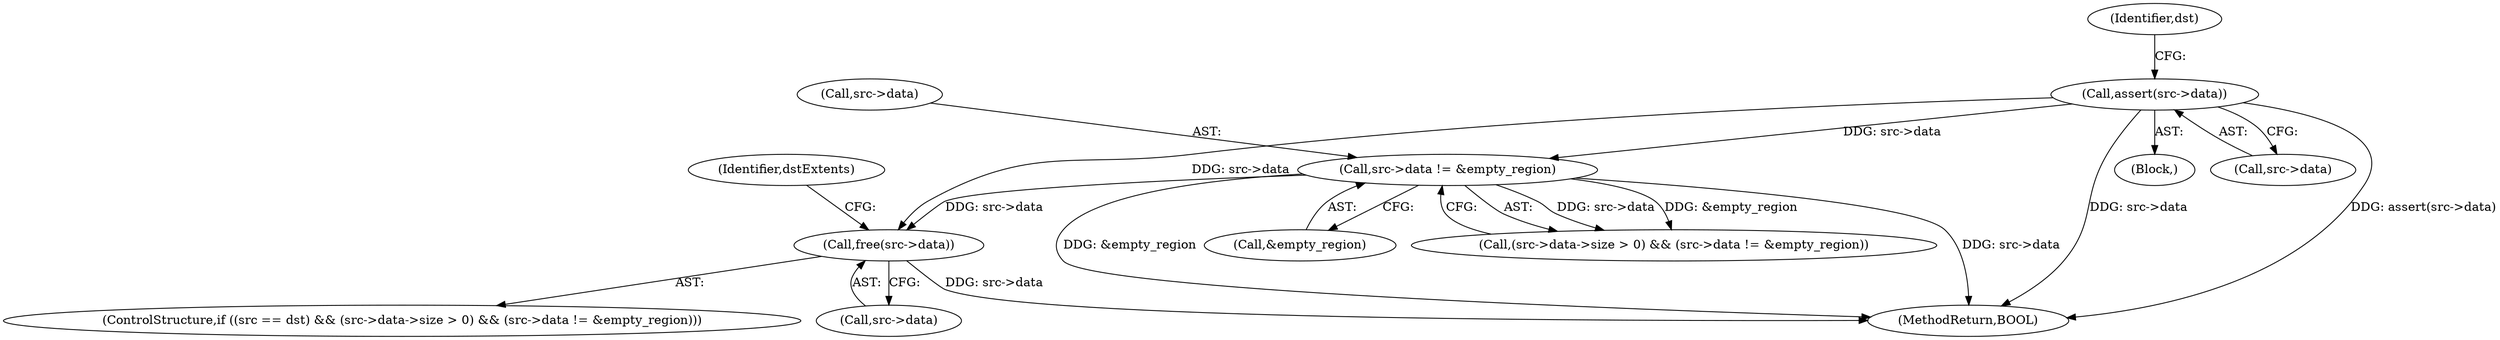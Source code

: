 digraph "0_FreeRDP_fc80ab45621bd966f70594c0b7393ec005a94007_2@API" {
"1000566" [label="(Call,free(src->data))"];
"1000134" [label="(Call,assert(src->data))"];
"1000560" [label="(Call,src->data != &empty_region)"];
"1000560" [label="(Call,src->data != &empty_region)"];
"1000566" [label="(Call,free(src->data))"];
"1000564" [label="(Call,&empty_region)"];
"1000561" [label="(Call,src->data)"];
"1000572" [label="(Identifier,dstExtents)"];
"1000664" [label="(MethodReturn,BOOL)"];
"1000114" [label="(Block,)"];
"1000135" [label="(Call,src->data)"];
"1000552" [label="(Call,(src->data->size > 0) && (src->data != &empty_region))"];
"1000567" [label="(Call,src->data)"];
"1000139" [label="(Identifier,dst)"];
"1000547" [label="(ControlStructure,if ((src == dst) && (src->data->size > 0) && (src->data != &empty_region)))"];
"1000134" [label="(Call,assert(src->data))"];
"1000566" -> "1000547"  [label="AST: "];
"1000566" -> "1000567"  [label="CFG: "];
"1000567" -> "1000566"  [label="AST: "];
"1000572" -> "1000566"  [label="CFG: "];
"1000566" -> "1000664"  [label="DDG: src->data"];
"1000134" -> "1000566"  [label="DDG: src->data"];
"1000560" -> "1000566"  [label="DDG: src->data"];
"1000134" -> "1000114"  [label="AST: "];
"1000134" -> "1000135"  [label="CFG: "];
"1000135" -> "1000134"  [label="AST: "];
"1000139" -> "1000134"  [label="CFG: "];
"1000134" -> "1000664"  [label="DDG: assert(src->data)"];
"1000134" -> "1000664"  [label="DDG: src->data"];
"1000134" -> "1000560"  [label="DDG: src->data"];
"1000560" -> "1000552"  [label="AST: "];
"1000560" -> "1000564"  [label="CFG: "];
"1000561" -> "1000560"  [label="AST: "];
"1000564" -> "1000560"  [label="AST: "];
"1000552" -> "1000560"  [label="CFG: "];
"1000560" -> "1000664"  [label="DDG: &empty_region"];
"1000560" -> "1000664"  [label="DDG: src->data"];
"1000560" -> "1000552"  [label="DDG: src->data"];
"1000560" -> "1000552"  [label="DDG: &empty_region"];
}
